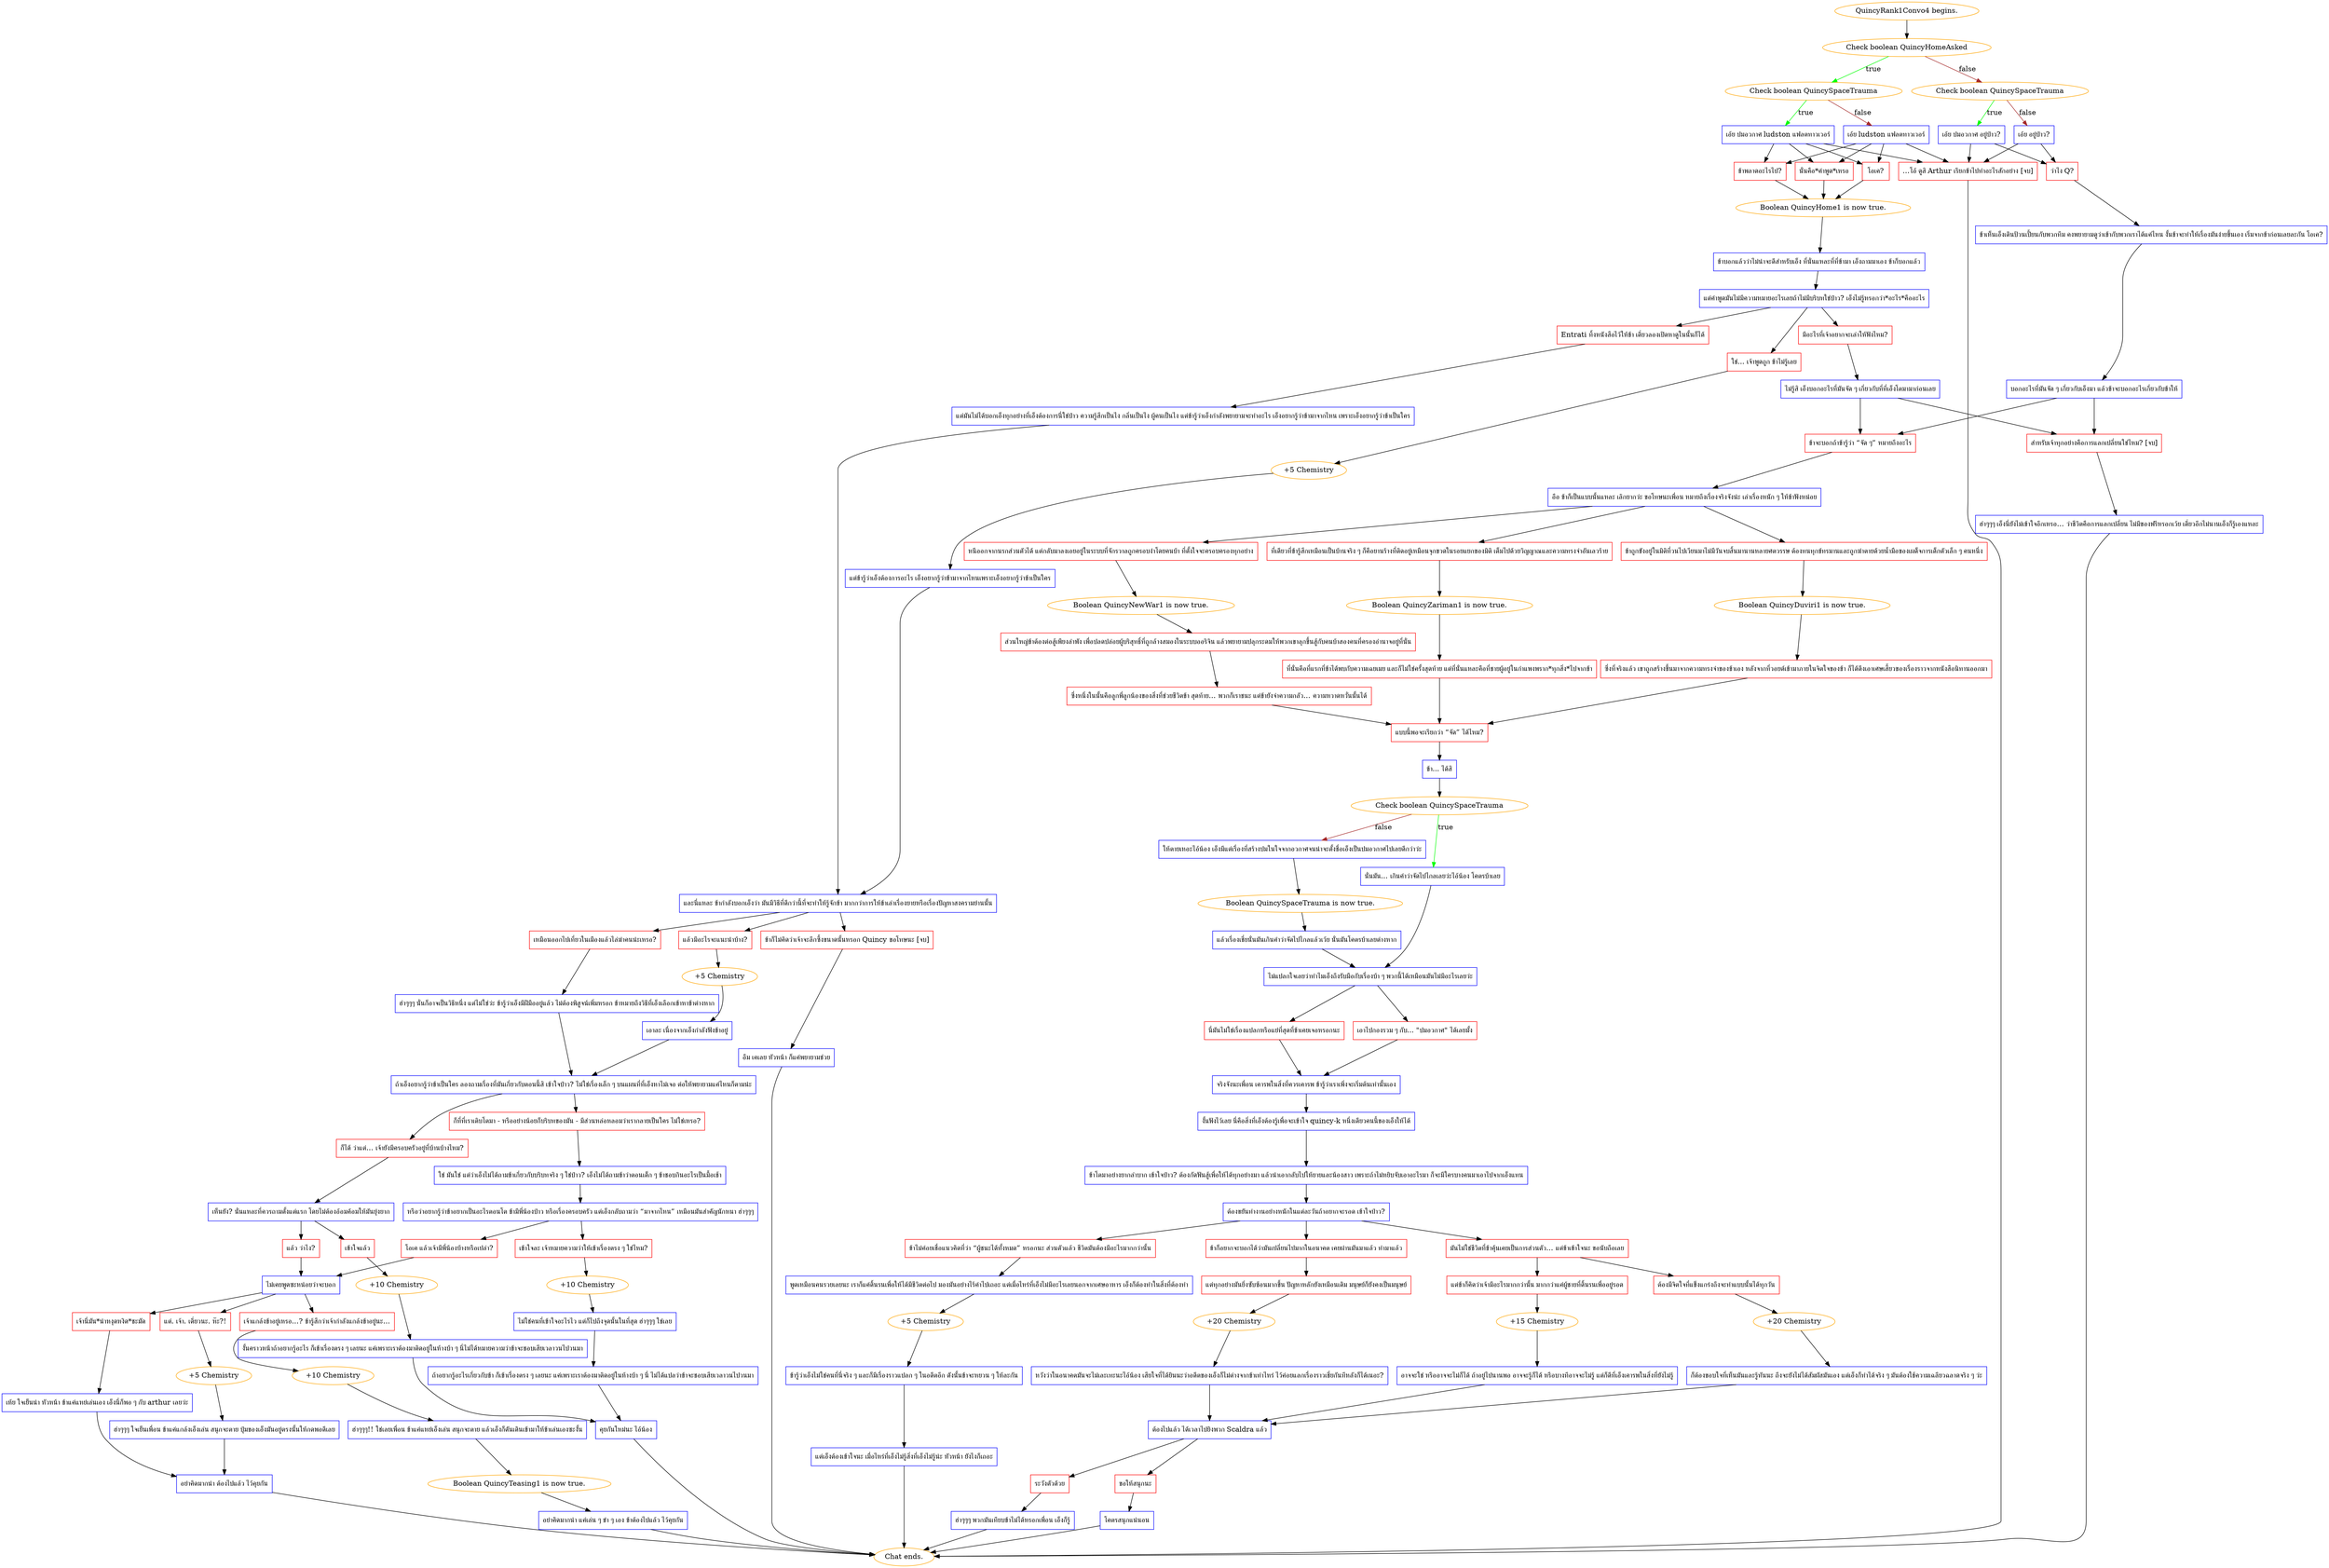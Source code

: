digraph {
	"QuincyRank1Convo4 begins." [color=orange];
		"QuincyRank1Convo4 begins." -> j1294161024;
	j1294161024 [label="Check boolean QuincyHomeAsked",color=orange];
		j1294161024 -> j1942188630 [label=true,color=green];
		j1294161024 -> j2847950243 [label=false,color=brown];
	j1942188630 [label="Check boolean QuincySpaceTrauma",color=orange];
		j1942188630 -> j2410165524 [label=true,color=green];
		j1942188630 -> j434404484 [label=false,color=brown];
	j2847950243 [label="Check boolean QuincySpaceTrauma",color=orange];
		j2847950243 -> j2555333243 [label=true,color=green];
		j2847950243 -> j3048758347 [label=false,color=brown];
	j2410165524 [label="เอ้ย ปมอวกาศ ludston แฟลตทาวเวอร์",shape=box,color=blue];
		j2410165524 -> j568055036;
		j2410165524 -> j4100583749;
		j2410165524 -> j3013562329;
		j2410165524 -> j2721021090;
	j434404484 [label="เอ้ย ludston แฟลตทาวเวอร์",shape=box,color=blue];
		j434404484 -> j568055036;
		j434404484 -> j4100583749;
		j434404484 -> j3013562329;
		j434404484 -> j2721021090;
	j2555333243 [label="เอ้ย ปมอวกาศ อยู่ป่าว?",shape=box,color=blue];
		j2555333243 -> j2366043138;
		j2555333243 -> j2721021090;
	j3048758347 [label="เอ้ย อยู่ป่าว?",shape=box,color=blue];
		j3048758347 -> j2366043138;
		j3048758347 -> j2721021090;
	j568055036 [label="โอเค?",shape=box,color=red];
		j568055036 -> j275231334;
	j4100583749 [label="นั่นคือ*คำพูด*เหรอ",shape=box,color=red];
		j4100583749 -> j275231334;
	j3013562329 [label="ข้าพลาดอะไรไป?",shape=box,color=red];
		j3013562329 -> j275231334;
	j2721021090 [label="…โอ้ ดูสิ Arthur เรียกข้าไปทำอะไรสักอย่าง [จบ]",shape=box,color=red];
		j2721021090 -> "Chat ends.";
	j2366043138 [label="ว่าไง Q?",shape=box,color=red];
		j2366043138 -> j2040858112;
	j275231334 [label="Boolean QuincyHome1 is now true.",color=orange];
		j275231334 -> j1156265117;
	"Chat ends." [color=orange];
	j2040858112 [label="ข้าเห็นเอ็งเดินป้วนเปี้ยนกับพวกทีม คงพยายามดูว่าเข้ากับพวกเราได้แค่ไหน งั้นข้าจะทำให้เรื่องมันง่ายขึ้นเอง เริ่มจากข้าก่อนเลยละกัน โอเค?",shape=box,color=blue];
		j2040858112 -> j676323867;
	j1156265117 [label="ข้าบอกแล้วว่าไม่น่าจะดีสำหรับเอ็ง ที่นั่นแหละที่ที่ข้ามา เอ็งถามมาเอง ข้าก็บอกแล้ว",shape=box,color=blue];
		j1156265117 -> j2954733452;
	j676323867 [label="บอกอะไรที่มันจัด ๆ เกี่ยวกับเอ็งมา แล้วข้าจะบอกอะไรเกี่ยวกับข้าให้",shape=box,color=blue];
		j676323867 -> j1173228163;
		j676323867 -> j2875647644;
	j2954733452 [label="แต่คำพูดมันไม่มีความหมายอะไรเลยถ้าไม่มีบริบทใช่ป่าว? เอ็งไม่รู้หรอกว่า*อะไร*คืออะไร",shape=box,color=blue];
		j2954733452 -> j1987373029;
		j2954733452 -> j3464892802;
		j2954733452 -> j1124052955;
	j1173228163 [label="ข้าจะบอกถ้าข้ารู้ว่า “จัด ๆ” หมายถึงอะไร",shape=box,color=red];
		j1173228163 -> j735929898;
	j2875647644 [label="สำหรับเจ้าทุกอย่างคือการแลกเปลี่ยนใช่ไหม? [จบ]",shape=box,color=red];
		j2875647644 -> j773132935;
	j1987373029 [label="Entrati ทิ้งหนังสือไว้ให้ข้า เดี๋ยวลองเปิดหาดูในนั้นก็ได้",shape=box,color=red];
		j1987373029 -> j836058564;
	j3464892802 [label="ใช่... เจ้าพูดถูก ข้าไม่รู้เลย",shape=box,color=red];
		j3464892802 -> j2498059414;
	j1124052955 [label="มีอะไรที่เจ้าอยากจะเล่าให้ฟังไหม?",shape=box,color=red];
		j1124052955 -> j3345841818;
	j735929898 [label="อือ ข้าก็เป็นแบบนั้นแหละ เลิกยากว่ะ ขอโทษนะเพื่อน หมายถึงเรื่องจริงจังน่ะ เล่าเรื่องหนัก ๆ ให้ข้าฟังหน่อย",shape=box,color=blue];
		j735929898 -> j2286882701;
		j735929898 -> j2488855842;
		j735929898 -> j3504118915;
	j773132935 [label="ฮ่าๆๆๆ เอ็งนี่ยังไม่เข้าใจอีกเหรอ… ว่าชีวิตคือการแลกเปลี่ยน ไม่มีของฟรีหรอกเว้ย เดี๋ยวอีกไม่นานเอ็งก็รู้เองแหละ",shape=box,color=blue];
		j773132935 -> "Chat ends.";
	j836058564 [label="แต่มันไม่ได้บอกเอ็งทุกอย่างที่เอ็งต้องการนี่ใช่ป่าว ความรู้สึกเป็นไง กลิ่นเป็นไง ผู้คนเป็นไง แต่ข้ารู้ว่าเอ็งกำลังพยายามจะทำอะไร เอ็งอยากรู้ว่าข้ามาจากไหน เพราะเอ็งอยากรู้ว่าข้าเป็นใคร",shape=box,color=blue];
		j836058564 -> j3126790634;
	j2498059414 [label="+5 Chemistry",color=orange];
		j2498059414 -> j4107092973;
	j3345841818 [label="ไม่รู้สิ เอ็งบอกอะไรที่มันจัด ๆ เกี่ยวกับที่ที่เอ็งโตมามาก่อนเลย",shape=box,color=blue];
		j3345841818 -> j1173228163;
		j3345841818 -> j2875647644;
	j2286882701 [label="หนีออกจากนรกส่วนตัวได้ แต่กลับมาลงเอยอยู่ในระบบที่จักรวาลถูกครอบงำโดยคนบ้า ที่ตั้งใจจะครอบครองทุกอย่าง",shape=box,color=red];
		j2286882701 -> j3911836007;
	j2488855842 [label="ที่เดียวที่ข้ารู้สึกเหมือนเป็นบ้านจริง ๆ ก็คือยานร้างที่ติดอยู่เหมือนจุกขวดในรอยแยกของมิติ เต็มไปด้วยวิญญาณและความทรงจำอันเลวร้าย",shape=box,color=red];
		j2488855842 -> j491001107;
	j3504118915 [label="ข้าถูกขังอยู่ในมิติที่วนไปเวียนมาไม่มีวันจบสิ้นมานานหลายศตวรรษ ต้องทนทุกข์ทรมานและถูกฆ่าตายด้วยน้ำมือของเผด็จการเด็กตัวเล็ก ๆ คนหนึ่ง",shape=box,color=red];
		j3504118915 -> j2166283306;
	j3126790634 [label="และนี่แหละ ข้ากำลังบอกเอ็งว่า มันมีวิธีที่ดีกว่านี้ที่จะทำให้รู้จักข้า มากกว่าการให้ข้าเล่าเรื่องยายหรือเรื่องปัญหาสงครามย่านนั้น",shape=box,color=blue];
		j3126790634 -> j3490447590;
		j3126790634 -> j233981962;
		j3126790634 -> j1565816480;
	j4107092973 [label="แต่ข้ารู้ว่าเอ็งต้องการอะไร เอ็งอยากรู้ว่าข้ามาจากไหนเพราะเอ็งอยากรู้ว่าข้าเป็นใคร",shape=box,color=blue];
		j4107092973 -> j3126790634;
	j3911836007 [label="Boolean QuincyNewWar1 is now true.",color=orange];
		j3911836007 -> j3081254899;
	j491001107 [label="Boolean QuincyZariman1 is now true.",color=orange];
		j491001107 -> j4091143289;
	j2166283306 [label="Boolean QuincyDuviri1 is now true.",color=orange];
		j2166283306 -> j2788218709;
	j3490447590 [label="เหมือนออกไปเที่ยวในเมืองแล้วไล่ฆ่าคนน่ะเหรอ?",shape=box,color=red];
		j3490447590 -> j4135054086;
	j233981962 [label="แล้วมีอะไรจะแนะนำบ้าง?",shape=box,color=red];
		j233981962 -> j992922628;
	j1565816480 [label="ข้าก็ไม่คิดว่าเจ้าจะลึกซึ้งขนาดนั้นหรอก Quincy ขอโทษนะ [จบ]",shape=box,color=red];
		j1565816480 -> j2898143704;
	j3081254899 [label="ส่วนใหญ่ข้าต้องต่อสู้เพียงลำพัง เพื่อปลดปล่อยผู้บริสุทธิ์ที่ถูกล้างสมองในระบบออริจิน แล้วพยายามปลุกระดมให้พวกเขาลุกขึ้นสู้กับคนบ้าสองคนที่ครองอำนาจอยู่ที่นั่น",shape=box,color=red];
		j3081254899 -> j434072018;
	j4091143289 [label="ที่นั่นคือที่แรกที่ข้าได้พบกับความเฉยเมย และก็ไม่ใช่ครั้งสุดท้าย แต่ที่นั่นแหละคือที่ชายผู้อยู่ในกำแพงพราก*ทุกสิ่ง*ไปจากข้า",shape=box,color=red];
		j4091143289 -> j3936491066;
	j2788218709 [label="ซึ่งที่จริงแล้ว เขาถูกสร้างขึ้นมาจากความทรงจำของข้าเอง หลังจากที่วอยด์เข้ามาภายในจิตใจของข้า ก็ได้ดึงเอาเศษเสี้ยวของเรื่องราวจากหนังสือนิทานออกมา",shape=box,color=red];
		j2788218709 -> j3936491066;
	j4135054086 [label="ฮ่าๆๆๆ นั่นก็อาจเป็นวิธีหนึ่ง แต่ไม่ใช่ว่ะ ข้ารู้ว่าเอ็งมีฝีมืออยู่แล้ว ไม่ต้องพิสูจน์เพิ่มหรอก ข้าหมายถึงวิธีที่เอ็งเลือกเข้าหาข้าต่างหาก",shape=box,color=blue];
		j4135054086 -> j4082771155;
	j992922628 [label="+5 Chemistry",color=orange];
		j992922628 -> j3525576279;
	j2898143704 [label="อืม เคเลย หัวหน้า ก็แค่พยายามช่วย",shape=box,color=blue];
		j2898143704 -> "Chat ends.";
	j434072018 [label="ซึ่งหนึ่งในนั้นคือลูกพี่ลูกน้องของสิ่งที่ช่วยชีวิตข้า สุดท้าย… พวกก็เราชนะ แต่ข้ายังจำความกลัว… ความหวาดหวั่นนั้นได้",shape=box,color=red];
		j434072018 -> j3936491066;
	j3936491066 [label="แบบนี้พอจะเรียกว่า “จัด” ได้ไหม?",shape=box,color=red];
		j3936491066 -> j3389160557;
	j4082771155 [label="ถ้าเอ็งอยากรู้ว่าข้าเป็นใคร ลองถามเรื่องที่มันเกี่ยวกับตอนนี้สิ เข้าใจป่าว? ไม่ใช่เรื่องเล็ก ๆ บนแผนที่ที่เอ็งหาไม่เจอ ต่อให้พยายามแค่ไหนก็ตามน่ะ",shape=box,color=blue];
		j4082771155 -> j3687441620;
		j4082771155 -> j2607997079;
	j3525576279 [label="เอาละ เนื่องจากเอ็งกำลังฟังข้าอยู่",shape=box,color=blue];
		j3525576279 -> j4082771155;
	j3389160557 [label="ข้า... ได้สิ",shape=box,color=blue];
		j3389160557 -> j2685777777;
	j3687441620 [label="ก็ที่ที่เราเติบโตมา - หรืออย่างน้อยก็บริบทของมัน - มีส่วนหล่อหลอมว่าเรากลายเป็นใคร ไม่ใช่เหรอ?",shape=box,color=red];
		j3687441620 -> j3073393005;
	j2607997079 [label="ก็ได้ ว่าแต่… เจ้ายังมีครอบครัวอยู่ที่บ้านบ้างไหม?",shape=box,color=red];
		j2607997079 -> j341406394;
	j2685777777 [label="Check boolean QuincySpaceTrauma",color=orange];
		j2685777777 -> j3592642098 [label=true,color=green];
		j2685777777 -> j638723571 [label=false,color=brown];
	j3073393005 [label="ใช่ มันใช่ แต่ว่าเอ็งไม่ได้ถามข้าเกี่ยวกับบริบทจริง ๆ ใช่ป่าว? เอ็งไม่ได้ถามข้าว่าตอนเด็ก ๆ ข้าชอบกินอะไรเป็นมื้อเช้า",shape=box,color=blue];
		j3073393005 -> j1375382590;
	j341406394 [label="เห็นยัง? นั่นแหละที่ควรถามตั้งแต่แรก โดยไม่ต้องอ้อมค้อมให้มันยุ่งยาก",shape=box,color=blue];
		j341406394 -> j1182640482;
		j341406394 -> j655551999;
	j3592642098 [label="นั่นมัน… เกินคำว่าจัดไปไกลเลยว่ะไอ้น้อง โคตรบ้าเลย",shape=box,color=blue];
		j3592642098 -> j3549580815;
	j638723571 [label="ให้ตายเหอะไอ้น้อง เอ็งมีแต่เรื่องที่สร้างปมในใจจากอวกาศจนน่าจะตั้งชื่อเอ็งเป็นปมอวกาศไปเลยดีกว่าว่ะ",shape=box,color=blue];
		j638723571 -> j3573330783;
	j1375382590 [label="หรือว่าอยากรู้ว่าข้าอยากเป็นอะไรตอนโต ข้ามีพี่น้องป่าว หรือเรื่องครอบครัว แต่เอ็งกลับถามว่า “มาจากไหน” เหมือนมันสำคัญนักหนา ฮ่าๆๆๆ",shape=box,color=blue];
		j1375382590 -> j4079625334;
		j1375382590 -> j214454894;
	j1182640482 [label="แล้ว ว่าไง?",shape=box,color=red];
		j1182640482 -> j3572431284;
	j655551999 [label="เข้าใจแล้ว",shape=box,color=red];
		j655551999 -> j379028472;
	j3549580815 [label="ไม่แปลกใจเลยว่าทำไมเอ็งถึงรับมือกับเรื่องบ้า ๆ พวกนี้ได้เหมือนมันไม่มีอะไรเลยว่ะ",shape=box,color=blue];
		j3549580815 -> j1378674285;
		j3549580815 -> j4151696417;
	j3573330783 [label="Boolean QuincySpaceTrauma is now true.",color=orange];
		j3573330783 -> j3585448773;
	j4079625334 [label="เข้าใจละ เจ้าหมายความว่าให้เข้าเรื่องตรง ๆ ใช่ไหม?",shape=box,color=red];
		j4079625334 -> j3930936399;
	j214454894 [label="โอเค แล้วเจ้ามีพี่น้องบ้างหรือเปล่า?",shape=box,color=red];
		j214454894 -> j3572431284;
	j3572431284 [label="ไม่เคยพูดซะหน่อยว่าจะบอก",shape=box,color=blue];
		j3572431284 -> j878027353;
		j3572431284 -> j507057175;
		j3572431284 -> j953956732;
	j379028472 [label="+10 Chemistry",color=orange];
		j379028472 -> j1338490715;
	j1378674285 [label="นี่มันไม่ใช่เรื่องแปลกหรือแย่ที่สุดที่ข้าเคยเจอหรอกนะ",shape=box,color=red];
		j1378674285 -> j213932568;
	j4151696417 [label="เอาไปกองรวม ๆ กับ... \"ปมอวกาศ\" ได้เลยมั้ง",shape=box,color=red];
		j4151696417 -> j213932568;
	j3585448773 [label="แล้วเรื่องเชี่ยนั่นมันเกินคำว่าจัดไปไกลแล้วเว้ย นั่นมันโคตรบ้าเลยต่างหาก",shape=box,color=blue];
		j3585448773 -> j3549580815;
	j3930936399 [label="+10 Chemistry",color=orange];
		j3930936399 -> j1704682284;
	j878027353 [label="แต่. เจ้า. เดี๋ยวนะ. ห๊ะ?!",shape=box,color=red];
		j878027353 -> j2270065187;
	j507057175 [label="เจ้าแกล้งข้าอยู่เหรอ…? ข้ารู้สึกว่าเจ้ากำลังแกล้งข้าอยู่นะ…",shape=box,color=red];
		j507057175 -> j3419355823;
	j953956732 [label="เจ้านี่มัน*น่าหงุดหงิด*ชะมัด",shape=box,color=red];
		j953956732 -> j3163149063;
	j1338490715 [label="งั้นคราวหน้าถ้าอยากรู้อะไร ก็เข้าเรื่องตรง ๆ เลยนะ แค่เพราะเราต้องมาติดอยู่ในห้างบ้า ๆ นี่ไม่ได้หมายความว่าข้าจะชอบเสียเวลาวนไปวนมา",shape=box,color=blue];
		j1338490715 -> j3462790808;
	j213932568 [label="จริงจังนะเพื่อน เคารพในสิ่งที่ควรเคารพ ข้ารู้ว่าเราเพิ่งจะเริ่มต้นเท่านั้นเอง",shape=box,color=blue];
		j213932568 -> j1083914878;
	j1704682284 [label="ไม่ใช่คนที่เข้าใจอะไรไว แต่ก็ไปถึงจุดนั้นในที่สุด ฮ่าๆๆๆ ใช่เลย",shape=box,color=blue];
		j1704682284 -> j2999618176;
	j2270065187 [label="+5 Chemistry",color=orange];
		j2270065187 -> j683217887;
	j3419355823 [label="+10 Chemistry",color=orange];
		j3419355823 -> j3182055170;
	j3163149063 [label="เห้ย ใจเย็นน่า หัวหน้า ข้าแค่แหย่เล่นเอง เอ็งนี่ก็พอ ๆ กับ arthur เลยว่ะ",shape=box,color=blue];
		j3163149063 -> j3006578730;
	j3462790808 [label="คุยกันใหม่นะ ไอ้น้อง",shape=box,color=blue];
		j3462790808 -> "Chat ends.";
	j1083914878 [label="งั้นฟังไว้เลย นี่คือสิ่งที่เอ็งต้องรู้เพื่อจะเข้าใจ quincy-k หนึ่งเดียวคนนี้ของเอ็งให้ได้",shape=box,color=blue];
		j1083914878 -> j994550312;
	j2999618176 [label="ถ้าอยากรู้อะไรเกี่ยวกับข้า ก็เข้าเรื่องตรง ๆ เลยนะ แค่เพราะเราต้องมาติดอยู่ในห้างบ้า ๆ นี่ ไม่ได้แปลว่าข้าจะชอบเสียเวลาวนไปวนมา",shape=box,color=blue];
		j2999618176 -> j3462790808;
	j683217887 [label="ฮ่าๆๆๆ ใจเย็นเพื่อน ข้าแค่แกล้งเอ็งเล่น สนุกจะตาย ปุ่มของเอ็งมันอยู่ตรงนั้นให้กดพอดีเลย",shape=box,color=blue];
		j683217887 -> j3006578730;
	j3182055170 [label="ฮ่าๆๆๆ!! ใช่เลยเพื่อน ข้าแค่แหย่เอ็งเล่น สนุกจะตาย แล้วเอ็งก็ดันเดินเข้ามาให้ข้าเล่นเองซะงั้น",shape=box,color=blue];
		j3182055170 -> j1428768295;
	j3006578730 [label="อย่าคิดมากน่า ต้องไปแล้ว ไว้คุยกัน",shape=box,color=blue];
		j3006578730 -> "Chat ends.";
	j994550312 [label="ข้าโตมาอย่างยากลำบาก เข้าใจป่าว? ต้องกัดฟันสู้เพื่อให้ได้ทุกอย่างมา แล้วนำเอากลับไปให้ยายและน้องสาว เพราะถ้าไม่หยิบจับเอาอะไรมา ก็จะมีใครบางคนมาเอาไปจากเอ็งแทน",shape=box,color=blue];
		j994550312 -> j1167814771;
	j1428768295 [label="Boolean QuincyTeasing1 is now true.",color=orange];
		j1428768295 -> j2328981815;
	j1167814771 [label="ต้องขยันทำงานอย่างหนักในแต่ละวันถ้าอยากจะรอด เข้าใจป่าว?",shape=box,color=blue];
		j1167814771 -> j4002102836;
		j1167814771 -> j2973433664;
		j1167814771 -> j3545383113;
	j2328981815 [label="อย่าคิดมากน่า แค่เล่น ๆ ขำ ๆ เอง ข้าต้องไปแล้ว ไว้คุยกัน",shape=box,color=blue];
		j2328981815 -> "Chat ends.";
	j4002102836 [label="ข้าก็อยากจะบอกได้ว่ามันเปลี่ยนไปมากในอนาคต เคยผ่านมันมาแล้ว ทำมาแล้ว",shape=box,color=red];
		j4002102836 -> j1912003168;
	j2973433664 [label="มันไม่ใช่ชีวิตที่ข้าคุ้นเคยเป็นการส่วนตัว… แต่ข้าเข้าใจนะ ขอนับถือเลย",shape=box,color=red];
		j2973433664 -> j2924848057;
		j2973433664 -> j4031852535;
	j3545383113 [label="ข้าไม่ค่อยเชื่อแนวคิดที่ว่า “ผู้ชนะได้ทั้งหมด” หรอกนะ ส่วนตัวแล้ว ชีวิตมันต้องมีอะไรมากกว่านั้น",shape=box,color=red];
		j3545383113 -> j1344200293;
	j1912003168 [label="แต่ทุกอย่างมันยิ่งซับซ้อนมากขึ้น ปัญหาหลักยังเหมือนเดิม มนุษย์ก็ยังคงเป็นมนุษย์",shape=box,color=red];
		j1912003168 -> j2150989774;
	j2924848057 [label="แต่ข้าก็คิดว่าเจ้ามีอะไรมากกว่านั้น มากกว่าแค่ผู้ชายที่ดิ้นรนเพื่ออยู่รอด",shape=box,color=red];
		j2924848057 -> j1957311222;
	j4031852535 [label="ต้องมีจิตใจที่แข็งแกร่งถึงจะทำแบบนั้นได้ทุกวัน",shape=box,color=red];
		j4031852535 -> j1281664560;
	j1344200293 [label="พูดเหมือนคนรวยเลยนะ เราก็แค่ดิ้นรนเพื่อให้ได้มีชีวิตต่อไป มองมันอย่างไร้ค่าไปเถอะ แต่เมื่อไหร่ที่เอ็งไม่มีอะไรเลยนอกจากเศษอาหาร เอ็งก็ต้องทำในสิ่งที่ต้องทำ",shape=box,color=blue];
		j1344200293 -> j4056995408;
	j2150989774 [label="+20 Chemistry",color=orange];
		j2150989774 -> j285265506;
	j1957311222 [label="+15 Chemistry",color=orange];
		j1957311222 -> j1331284393;
	j1281664560 [label="+20 Chemistry",color=orange];
		j1281664560 -> j1286245739;
	j4056995408 [label="+5 Chemistry",color=orange];
		j4056995408 -> j792354433;
	j285265506 [label="หวังว่าในอนาคตมันจะไม่เละเทะนะไอ้น้อง เสียใจที่ได้ยินนะว่าอดีตของเอ็งก็ไม่ต่างจากข้าเท่าไหร่ ไว้ค่อยแลกเรื่องราวเชี่ยกันทีหลังก็ได้เนอะ?",shape=box,color=blue];
		j285265506 -> j4130464405;
	j1331284393 [label="อาจจะใช่ หรืออาจจะไม่ก็ได้ ถ้าอยู่ไปนานพอ อาจจะรู้ก็ได้ หรือบางทีอาจจะไม่รู้ แต่ก็ดีที่เอ็งเคารพในสิ่งที่ยังไม่รู้",shape=box,color=blue];
		j1331284393 -> j4130464405;
	j1286245739 [label="ก็ต้องขอบใจที่เห็นมันและรู้ทันนะ ถึงจะยังไม่ได้สัมผัสมันเอง แต่เอ็งก็ทำได้จริง ๆ มันต้องใช้ความเฉลียวฉลาดจริง ๆ ว่ะ",shape=box,color=blue];
		j1286245739 -> j4130464405;
	j792354433 [label="ข้ารู้ว่าเอ็งไม่ใช่คนที่นี่จริง ๆ และก็มีเรื่องราวแปลก ๆ ในอดีตอีก ดังนั้นข้าจะหยวน ๆ ให้ละกัน",shape=box,color=blue];
		j792354433 -> j1014938242;
	j4130464405 [label="ต้องไปแล้ว ได้เวลาไปยิงพวก Scaldra แล้ว",shape=box,color=blue];
		j4130464405 -> j3645910337;
		j4130464405 -> j695363254;
	j1014938242 [label="แต่เอ็งต้องเข้าใจนะ เมื่อไหร่ที่เอ็งไม่รู้สิ่งที่เอ็งไม่รู้น่ะ หัวหน้า ยังไงก็เถอะ",shape=box,color=blue];
		j1014938242 -> "Chat ends.";
	j3645910337 [label="ขอให้สนุกนะ",shape=box,color=red];
		j3645910337 -> j1997166691;
	j695363254 [label="ระวังตัวด้วย",shape=box,color=red];
		j695363254 -> j1648361512;
	j1997166691 [label="โคตรสนุกแน่นอน",shape=box,color=blue];
		j1997166691 -> "Chat ends.";
	j1648361512 [label="ฮ่าๆๆๆ พวกมันเทียบข้าไม่ได้หรอกเพื่อน เอ็งก็รู้",shape=box,color=blue];
		j1648361512 -> "Chat ends.";
}